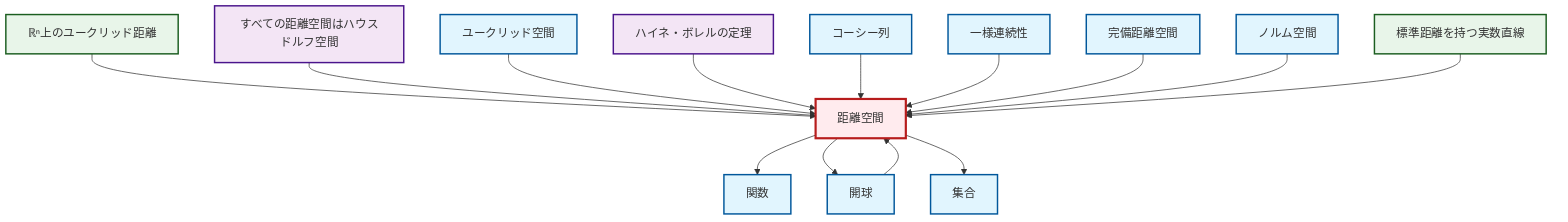 graph TD
    classDef definition fill:#e1f5fe,stroke:#01579b,stroke-width:2px
    classDef theorem fill:#f3e5f5,stroke:#4a148c,stroke-width:2px
    classDef axiom fill:#fff3e0,stroke:#e65100,stroke-width:2px
    classDef example fill:#e8f5e9,stroke:#1b5e20,stroke-width:2px
    classDef current fill:#ffebee,stroke:#b71c1c,stroke-width:3px
    def-cauchy-sequence["コーシー列"]:::definition
    def-set["集合"]:::definition
    def-function["関数"]:::definition
    def-uniform-continuity["一様連続性"]:::definition
    thm-metric-hausdorff["すべての距離空間はハウスドルフ空間"]:::theorem
    def-euclidean-space["ユークリッド空間"]:::definition
    def-metric-space["距離空間"]:::definition
    thm-heine-borel["ハイネ・ボレルの定理"]:::theorem
    def-open-ball["開球"]:::definition
    ex-real-line-metric["標準距離を持つ実数直線"]:::example
    ex-euclidean-metric["ℝⁿ上のユークリッド距離"]:::example
    def-normed-vector-space["ノルム空間"]:::definition
    def-complete-metric-space["完備距離空間"]:::definition
    ex-euclidean-metric --> def-metric-space
    thm-metric-hausdorff --> def-metric-space
    def-euclidean-space --> def-metric-space
    thm-heine-borel --> def-metric-space
    def-open-ball --> def-metric-space
    def-cauchy-sequence --> def-metric-space
    def-uniform-continuity --> def-metric-space
    def-complete-metric-space --> def-metric-space
    def-normed-vector-space --> def-metric-space
    def-metric-space --> def-function
    def-metric-space --> def-open-ball
    def-metric-space --> def-set
    ex-real-line-metric --> def-metric-space
    class def-metric-space current